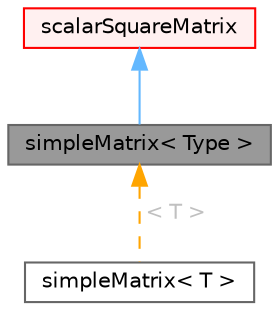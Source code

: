 digraph "simpleMatrix&lt; Type &gt;"
{
 // LATEX_PDF_SIZE
  bgcolor="transparent";
  edge [fontname=Helvetica,fontsize=10,labelfontname=Helvetica,labelfontsize=10];
  node [fontname=Helvetica,fontsize=10,shape=box,height=0.2,width=0.4];
  Node1 [id="Node000001",label="simpleMatrix\< Type \>",height=0.2,width=0.4,color="gray40", fillcolor="grey60", style="filled", fontcolor="black",tooltip="A simple square matrix solver with scalar coefficients."];
  Node2 -> Node1 [id="edge1_Node000001_Node000002",dir="back",color="steelblue1",style="solid",tooltip=" "];
  Node2 [id="Node000002",label="scalarSquareMatrix",height=0.2,width=0.4,color="red", fillcolor="#FFF0F0", style="filled",URL="$classFoam_1_1SquareMatrix.html",tooltip=" "];
  Node1 -> Node7 [id="edge2_Node000001_Node000007",dir="back",color="orange",style="dashed",tooltip=" ",label=" \< T \>",fontcolor="grey" ];
  Node7 [id="Node000007",label="simpleMatrix\< T \>",height=0.2,width=0.4,color="gray40", fillcolor="white", style="filled",URL="$classFoam_1_1simpleMatrix.html",tooltip=" "];
}

